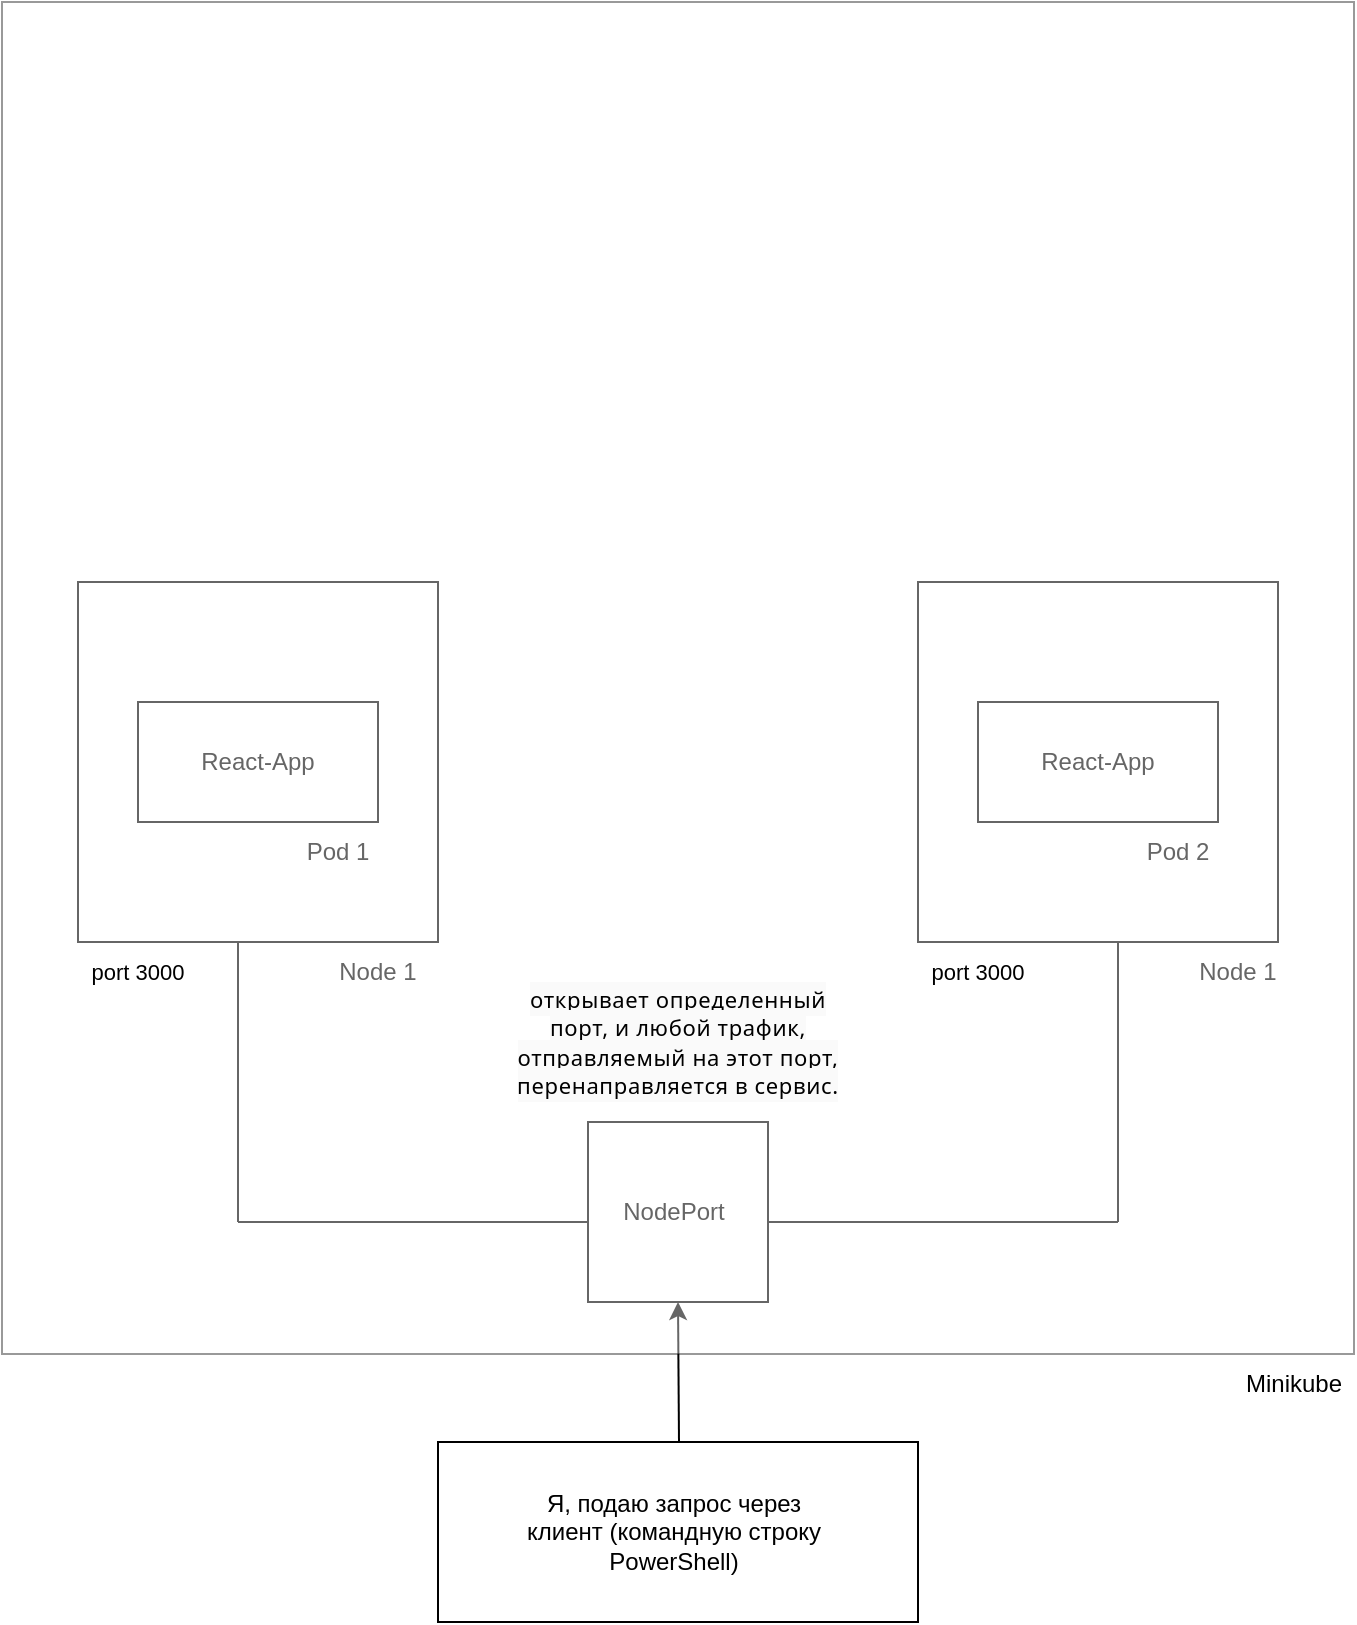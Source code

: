 <mxfile version="20.6.0" type="device"><diagram id="4JuzxO0Euy0q1473dXb8" name="Страница 1"><mxGraphModel dx="1044" dy="1736" grid="1" gridSize="10" guides="1" tooltips="1" connect="1" arrows="1" fold="1" page="1" pageScale="1" pageWidth="827" pageHeight="1169" math="0" shadow="0"><root><mxCell id="0"/><mxCell id="1" parent="0"/><mxCell id="93Ka2XcMiPpQ_0Ibqdpp-1" value="" style="rounded=0;whiteSpace=wrap;html=1;" vertex="1" parent="1"><mxGeometry x="300" y="390" width="240" height="90" as="geometry"/></mxCell><mxCell id="93Ka2XcMiPpQ_0Ibqdpp-2" value="Я, подаю запрос через клиент (командную строку PowerShell)" style="text;html=1;strokeColor=none;fillColor=none;align=center;verticalAlign=middle;whiteSpace=wrap;rounded=0;" vertex="1" parent="1"><mxGeometry x="340" y="420" width="156" height="30" as="geometry"/></mxCell><mxCell id="93Ka2XcMiPpQ_0Ibqdpp-3" value="" style="endArrow=classic;html=1;rounded=0;" edge="1" parent="1"><mxGeometry width="50" height="50" relative="1" as="geometry"><mxPoint x="420.5" y="390" as="sourcePoint"/><mxPoint x="420" y="320" as="targetPoint"/></mxGeometry></mxCell><mxCell id="93Ka2XcMiPpQ_0Ibqdpp-4" value="" style="rounded=0;whiteSpace=wrap;html=1;" vertex="1" parent="1"><mxGeometry x="375" y="230" width="90" height="90" as="geometry"/></mxCell><mxCell id="93Ka2XcMiPpQ_0Ibqdpp-5" value="NodePort" style="text;html=1;strokeColor=none;fillColor=none;align=center;verticalAlign=middle;whiteSpace=wrap;rounded=0;" vertex="1" parent="1"><mxGeometry x="388" y="260" width="60" height="30" as="geometry"/></mxCell><mxCell id="93Ka2XcMiPpQ_0Ibqdpp-7" value="" style="whiteSpace=wrap;html=1;aspect=fixed;" vertex="1" parent="1"><mxGeometry x="120" y="-40" width="180" height="180" as="geometry"/></mxCell><mxCell id="93Ka2XcMiPpQ_0Ibqdpp-8" value="" style="whiteSpace=wrap;html=1;aspect=fixed;" vertex="1" parent="1"><mxGeometry x="540" y="-40" width="180" height="180" as="geometry"/></mxCell><mxCell id="93Ka2XcMiPpQ_0Ibqdpp-9" value="" style="endArrow=none;html=1;rounded=0;" edge="1" parent="1"><mxGeometry width="50" height="50" relative="1" as="geometry"><mxPoint x="375" y="280" as="sourcePoint"/><mxPoint x="200" y="280" as="targetPoint"/></mxGeometry></mxCell><mxCell id="93Ka2XcMiPpQ_0Ibqdpp-10" value="" style="endArrow=none;html=1;rounded=0;" edge="1" parent="1"><mxGeometry width="50" height="50" relative="1" as="geometry"><mxPoint x="200" y="280" as="sourcePoint"/><mxPoint x="200" y="140" as="targetPoint"/></mxGeometry></mxCell><mxCell id="93Ka2XcMiPpQ_0Ibqdpp-11" value="" style="endArrow=none;html=1;rounded=0;" edge="1" parent="1"><mxGeometry width="50" height="50" relative="1" as="geometry"><mxPoint x="640" y="280" as="sourcePoint"/><mxPoint x="465" y="280" as="targetPoint"/></mxGeometry></mxCell><mxCell id="93Ka2XcMiPpQ_0Ibqdpp-12" value="" style="endArrow=none;html=1;rounded=0;" edge="1" parent="1"><mxGeometry width="50" height="50" relative="1" as="geometry"><mxPoint x="640" y="280" as="sourcePoint"/><mxPoint x="640" y="140" as="targetPoint"/></mxGeometry></mxCell><mxCell id="93Ka2XcMiPpQ_0Ibqdpp-13" value="Node 1" style="text;html=1;strokeColor=none;fillColor=none;align=center;verticalAlign=middle;whiteSpace=wrap;rounded=0;" vertex="1" parent="1"><mxGeometry x="240" y="140" width="60" height="30" as="geometry"/></mxCell><mxCell id="93Ka2XcMiPpQ_0Ibqdpp-14" value="Node 1" style="text;html=1;strokeColor=none;fillColor=none;align=center;verticalAlign=middle;whiteSpace=wrap;rounded=0;" vertex="1" parent="1"><mxGeometry x="670" y="140" width="60" height="30" as="geometry"/></mxCell><mxCell id="93Ka2XcMiPpQ_0Ibqdpp-15" value="" style="rounded=0;whiteSpace=wrap;html=1;" vertex="1" parent="1"><mxGeometry x="150" y="20" width="120" height="60" as="geometry"/></mxCell><mxCell id="93Ka2XcMiPpQ_0Ibqdpp-16" value="Pod 1" style="text;html=1;strokeColor=none;fillColor=none;align=center;verticalAlign=middle;whiteSpace=wrap;rounded=0;" vertex="1" parent="1"><mxGeometry x="220" y="80" width="60" height="30" as="geometry"/></mxCell><mxCell id="93Ka2XcMiPpQ_0Ibqdpp-17" value="" style="rounded=0;whiteSpace=wrap;html=1;" vertex="1" parent="1"><mxGeometry x="570" y="20" width="120" height="60" as="geometry"/></mxCell><mxCell id="93Ka2XcMiPpQ_0Ibqdpp-18" value="Pod 2" style="text;html=1;strokeColor=none;fillColor=none;align=center;verticalAlign=middle;whiteSpace=wrap;rounded=0;" vertex="1" parent="1"><mxGeometry x="640" y="80" width="60" height="30" as="geometry"/></mxCell><mxCell id="93Ka2XcMiPpQ_0Ibqdpp-19" value="React-App" style="text;html=1;strokeColor=none;fillColor=none;align=center;verticalAlign=middle;whiteSpace=wrap;rounded=0;" vertex="1" parent="1"><mxGeometry x="180" y="35" width="60" height="30" as="geometry"/></mxCell><mxCell id="93Ka2XcMiPpQ_0Ibqdpp-20" value="React-App" style="text;html=1;strokeColor=none;fillColor=none;align=center;verticalAlign=middle;whiteSpace=wrap;rounded=0;" vertex="1" parent="1"><mxGeometry x="600" y="35" width="60" height="30" as="geometry"/></mxCell><mxCell id="93Ka2XcMiPpQ_0Ibqdpp-21" value="" style="whiteSpace=wrap;html=1;aspect=fixed;opacity=40;" vertex="1" parent="1"><mxGeometry x="82" y="-330" width="676" height="676" as="geometry"/></mxCell><mxCell id="93Ka2XcMiPpQ_0Ibqdpp-22" value="Minikube" style="text;html=1;strokeColor=none;fillColor=none;align=center;verticalAlign=middle;whiteSpace=wrap;rounded=0;opacity=40;" vertex="1" parent="1"><mxGeometry x="698" y="346" width="60" height="30" as="geometry"/></mxCell><mxCell id="93Ka2XcMiPpQ_0Ibqdpp-23" value="&lt;span style=&quot;font-family: system-ui, -apple-system, &amp;quot;Segoe UI&amp;quot;, Roboto, Helvetica, Arial, sans-serif, &amp;quot;Apple Color Emoji&amp;quot;, &amp;quot;Segoe UI Emoji&amp;quot;; letter-spacing: 0.32px; text-align: start; background-color: rgb(250, 250, 250);&quot;&gt;&lt;font style=&quot;font-size: 11px;&quot;&gt;открывает определенный порт, и любой трафик, отправляемый на этот порт, перенаправляется в сервис.&lt;/font&gt;&lt;/span&gt;" style="text;html=1;strokeColor=none;fillColor=none;align=center;verticalAlign=middle;whiteSpace=wrap;rounded=0;opacity=40;" vertex="1" parent="1"><mxGeometry x="330" y="150" width="180" height="80" as="geometry"/></mxCell><mxCell id="93Ka2XcMiPpQ_0Ibqdpp-24" value="port 3000" style="text;html=1;strokeColor=none;fillColor=none;align=center;verticalAlign=middle;whiteSpace=wrap;rounded=0;fontSize=11;opacity=40;" vertex="1" parent="1"><mxGeometry x="120" y="140" width="60" height="30" as="geometry"/></mxCell><mxCell id="93Ka2XcMiPpQ_0Ibqdpp-25" value="port 3000" style="text;html=1;strokeColor=none;fillColor=none;align=center;verticalAlign=middle;whiteSpace=wrap;rounded=0;fontSize=11;opacity=40;" vertex="1" parent="1"><mxGeometry x="540" y="140" width="60" height="30" as="geometry"/></mxCell></root></mxGraphModel></diagram></mxfile>